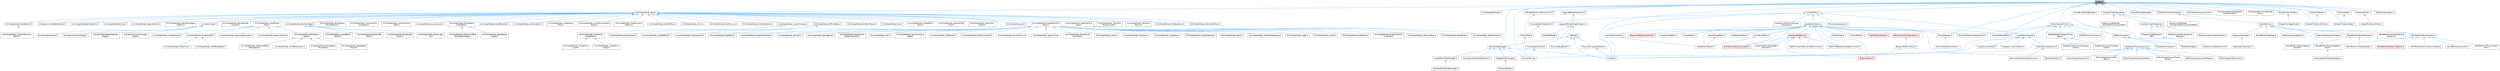 digraph "Editor.h"
{
 // INTERACTIVE_SVG=YES
 // LATEX_PDF_SIZE
  bgcolor="transparent";
  edge [fontname=Helvetica,fontsize=10,labelfontname=Helvetica,labelfontsize=10];
  node [fontname=Helvetica,fontsize=10,shape=box,height=0.2,width=0.4];
  Node1 [id="Node000001",label="Editor.h",height=0.2,width=0.4,color="gray40", fillcolor="grey60", style="filled", fontcolor="black",tooltip=" "];
  Node1 -> Node2 [id="edge1_Node000001_Node000002",dir="back",color="steelblue1",style="solid",tooltip=" "];
  Node2 [id="Node000002",label="AnimGraphNode_Base.h",height=0.2,width=0.4,color="grey40", fillcolor="white", style="filled",URL="$d0/dfb/AnimGraphNode__Base_8h.html",tooltip=" "];
  Node2 -> Node3 [id="edge2_Node000002_Node000003",dir="back",color="steelblue1",style="solid",tooltip=" "];
  Node3 [id="Node000003",label="AnimGraphNodeAlphaOptions.h",height=0.2,width=0.4,color="grey40", fillcolor="white", style="filled",URL="$d6/df6/AnimGraphNodeAlphaOptions_8h.html",tooltip=" "];
  Node2 -> Node4 [id="edge3_Node000002_Node000004",dir="back",color="steelblue1",style="solid",tooltip=" "];
  Node4 [id="Node000004",label="AnimGraphNodeBinding.h",height=0.2,width=0.4,color="grey40", fillcolor="white", style="filled",URL="$d6/d3b/AnimGraphNodeBinding_8h.html",tooltip=" "];
  Node2 -> Node5 [id="edge4_Node000002_Node000005",dir="back",color="steelblue1",style="solid",tooltip=" "];
  Node5 [id="Node000005",label="AnimGraphNode_ApplyAdditive.h",height=0.2,width=0.4,color="grey40", fillcolor="white", style="filled",URL="$da/d67/AnimGraphNode__ApplyAdditive_8h.html",tooltip=" "];
  Node2 -> Node6 [id="edge5_Node000002_Node000006",dir="back",color="steelblue1",style="solid",tooltip=" "];
  Node6 [id="Node000006",label="AnimGraphNode_ApplyMeshSpace\lAdditive.h",height=0.2,width=0.4,color="grey40", fillcolor="white", style="filled",URL="$dd/dc4/AnimGraphNode__ApplyMeshSpaceAdditive_8h.html",tooltip=" "];
  Node2 -> Node7 [id="edge6_Node000002_Node000007",dir="back",color="steelblue1",style="solid",tooltip=" "];
  Node7 [id="Node000007",label="AnimGraphNode_AssetPlayer\lBase.h",height=0.2,width=0.4,color="grey40", fillcolor="white", style="filled",URL="$d1/d4f/AnimGraphNode__AssetPlayerBase_8h.html",tooltip=" "];
  Node7 -> Node8 [id="edge7_Node000007_Node000008",dir="back",color="steelblue1",style="solid",tooltip=" "];
  Node8 [id="Node000008",label="AnimGraphNode_BlendSpace\lBase.h",height=0.2,width=0.4,color="grey40", fillcolor="white", style="filled",URL="$d7/d6d/AnimGraphNode__BlendSpaceBase_8h.html",tooltip=" "];
  Node8 -> Node9 [id="edge8_Node000008_Node000009",dir="back",color="steelblue1",style="solid",tooltip=" "];
  Node9 [id="Node000009",label="AnimGraphNode_AimOffsetLookAt.h",height=0.2,width=0.4,color="grey40", fillcolor="white", style="filled",URL="$d2/daa/AnimGraphNode__AimOffsetLookAt_8h.html",tooltip=" "];
  Node8 -> Node10 [id="edge9_Node000008_Node000010",dir="back",color="steelblue1",style="solid",tooltip=" "];
  Node10 [id="Node000010",label="AnimGraphNode_BlendSpace\lEvaluator.h",height=0.2,width=0.4,color="grey40", fillcolor="white", style="filled",URL="$d0/d5d/AnimGraphNode__BlendSpaceEvaluator_8h.html",tooltip=" "];
  Node8 -> Node11 [id="edge10_Node000008_Node000011",dir="back",color="steelblue1",style="solid",tooltip=" "];
  Node11 [id="Node000011",label="AnimGraphNode_BlendSpace\lPlayer.h",height=0.2,width=0.4,color="grey40", fillcolor="white", style="filled",URL="$d2/d22/AnimGraphNode__BlendSpacePlayer_8h.html",tooltip=" "];
  Node8 -> Node12 [id="edge11_Node000008_Node000012",dir="back",color="steelblue1",style="solid",tooltip=" "];
  Node12 [id="Node000012",label="AnimGraphNode_RotationOffset\lBlendSpace.h",height=0.2,width=0.4,color="grey40", fillcolor="white", style="filled",URL="$dc/dd5/AnimGraphNode__RotationOffsetBlendSpace_8h.html",tooltip=" "];
  Node7 -> Node13 [id="edge12_Node000007_Node000013",dir="back",color="steelblue1",style="solid",tooltip=" "];
  Node13 [id="Node000013",label="AnimGraphNode_PoseByName.h",height=0.2,width=0.4,color="grey40", fillcolor="white", style="filled",URL="$d7/d02/AnimGraphNode__PoseByName_8h.html",tooltip=" "];
  Node7 -> Node14 [id="edge13_Node000007_Node000014",dir="back",color="steelblue1",style="solid",tooltip=" "];
  Node14 [id="Node000014",label="AnimGraphNode_PoseHandler.h",height=0.2,width=0.4,color="grey40", fillcolor="white", style="filled",URL="$df/dfb/AnimGraphNode__PoseHandler_8h.html",tooltip=" "];
  Node14 -> Node15 [id="edge14_Node000014_Node000015",dir="back",color="steelblue1",style="solid",tooltip=" "];
  Node15 [id="Node000015",label="AnimGraphNode_PoseBlendNode.h",height=0.2,width=0.4,color="grey40", fillcolor="white", style="filled",URL="$de/d70/AnimGraphNode__PoseBlendNode_8h.html",tooltip=" "];
  Node14 -> Node16 [id="edge15_Node000014_Node000016",dir="back",color="steelblue1",style="solid",tooltip=" "];
  Node16 [id="Node000016",label="AnimGraphNode_PoseDriver.h",height=0.2,width=0.4,color="grey40", fillcolor="white", style="filled",URL="$d7/d7d/AnimGraphNode__PoseDriver_8h.html",tooltip=" "];
  Node7 -> Node17 [id="edge16_Node000007_Node000017",dir="back",color="steelblue1",style="solid",tooltip=" "];
  Node17 [id="Node000017",label="AnimGraphNode_SequenceEvaluator.h",height=0.2,width=0.4,color="grey40", fillcolor="white", style="filled",URL="$d1/d1c/AnimGraphNode__SequenceEvaluator_8h.html",tooltip=" "];
  Node7 -> Node18 [id="edge17_Node000007_Node000018",dir="back",color="steelblue1",style="solid",tooltip=" "];
  Node18 [id="Node000018",label="AnimGraphNode_SequencePlayer.h",height=0.2,width=0.4,color="grey40", fillcolor="white", style="filled",URL="$d2/d91/AnimGraphNode__SequencePlayer_8h.html",tooltip=" "];
  Node2 -> Node19 [id="edge18_Node000002_Node000019",dir="back",color="steelblue1",style="solid",tooltip=" "];
  Node19 [id="Node000019",label="AnimGraphNode_BlendBoneBy\lChannel.h",height=0.2,width=0.4,color="grey40", fillcolor="white", style="filled",URL="$de/da9/AnimGraphNode__BlendBoneByChannel_8h.html",tooltip=" "];
  Node2 -> Node20 [id="edge19_Node000002_Node000020",dir="back",color="steelblue1",style="solid",tooltip=" "];
  Node20 [id="Node000020",label="AnimGraphNode_BlendListBase.h",height=0.2,width=0.4,color="grey40", fillcolor="white", style="filled",URL="$d7/d20/AnimGraphNode__BlendListBase_8h.html",tooltip=" "];
  Node20 -> Node21 [id="edge20_Node000020_Node000021",dir="back",color="steelblue1",style="solid",tooltip=" "];
  Node21 [id="Node000021",label="AnimGraphNode_BlendListBy\lBool.h",height=0.2,width=0.4,color="grey40", fillcolor="white", style="filled",URL="$d9/d9d/AnimGraphNode__BlendListByBool_8h.html",tooltip=" "];
  Node20 -> Node22 [id="edge21_Node000020_Node000022",dir="back",color="steelblue1",style="solid",tooltip=" "];
  Node22 [id="Node000022",label="AnimGraphNode_BlendListBy\lEnum.h",height=0.2,width=0.4,color="grey40", fillcolor="white", style="filled",URL="$de/d60/AnimGraphNode__BlendListByEnum_8h.html",tooltip=" "];
  Node20 -> Node23 [id="edge22_Node000020_Node000023",dir="back",color="steelblue1",style="solid",tooltip=" "];
  Node23 [id="Node000023",label="AnimGraphNode_BlendListBy\lInt.h",height=0.2,width=0.4,color="grey40", fillcolor="white", style="filled",URL="$dc/df2/AnimGraphNode__BlendListByInt_8h.html",tooltip=" "];
  Node20 -> Node24 [id="edge23_Node000020_Node000024",dir="back",color="steelblue1",style="solid",tooltip=" "];
  Node24 [id="Node000024",label="AnimGraphNode_LayeredBone\lBlend.h",height=0.2,width=0.4,color="grey40", fillcolor="white", style="filled",URL="$d2/d01/AnimGraphNode__LayeredBoneBlend_8h.html",tooltip=" "];
  Node2 -> Node25 [id="edge24_Node000002_Node000025",dir="back",color="steelblue1",style="solid",tooltip=" "];
  Node25 [id="Node000025",label="AnimGraphNode_BlendSpace\lGraphBase.h",height=0.2,width=0.4,color="grey40", fillcolor="white", style="filled",URL="$d6/d44/AnimGraphNode__BlendSpaceGraphBase_8h.html",tooltip=" "];
  Node25 -> Node26 [id="edge25_Node000025_Node000026",dir="back",color="steelblue1",style="solid",tooltip=" "];
  Node26 [id="Node000026",label="AnimGraphNode_BlendSpace\lGraph.h",height=0.2,width=0.4,color="grey40", fillcolor="white", style="filled",URL="$d7/d81/AnimGraphNode__BlendSpaceGraph_8h.html",tooltip=" "];
  Node25 -> Node27 [id="edge26_Node000025_Node000027",dir="back",color="steelblue1",style="solid",tooltip=" "];
  Node27 [id="Node000027",label="AnimGraphNode_RotationOffset\lBlendSpaceGraph.h",height=0.2,width=0.4,color="grey40", fillcolor="white", style="filled",URL="$d0/d4c/AnimGraphNode__RotationOffsetBlendSpaceGraph_8h.html",tooltip=" "];
  Node2 -> Node28 [id="edge27_Node000002_Node000028",dir="back",color="steelblue1",style="solid",tooltip=" "];
  Node28 [id="Node000028",label="AnimGraphNode_BlendSpace\lSampleResult.h",height=0.2,width=0.4,color="grey40", fillcolor="white", style="filled",URL="$de/df8/AnimGraphNode__BlendSpaceSampleResult_8h.html",tooltip=" "];
  Node2 -> Node29 [id="edge28_Node000002_Node000029",dir="back",color="steelblue1",style="solid",tooltip=" "];
  Node29 [id="Node000029",label="AnimGraphNode_ComponentTo\lLocalSpace.h",height=0.2,width=0.4,color="grey40", fillcolor="white", style="filled",URL="$d1/d3f/AnimGraphNode__ComponentToLocalSpace_8h.html",tooltip=" "];
  Node2 -> Node30 [id="edge29_Node000002_Node000030",dir="back",color="steelblue1",style="solid",tooltip=" "];
  Node30 [id="Node000030",label="AnimGraphNode_CopyPoseFrom\lMesh.h",height=0.2,width=0.4,color="grey40", fillcolor="white", style="filled",URL="$d6/d71/AnimGraphNode__CopyPoseFromMesh_8h.html",tooltip=" "];
  Node2 -> Node31 [id="edge30_Node000002_Node000031",dir="back",color="steelblue1",style="solid",tooltip=" "];
  Node31 [id="Node000031",label="AnimGraphNode_CurveSource.h",height=0.2,width=0.4,color="grey40", fillcolor="white", style="filled",URL="$dc/de5/AnimGraphNode__CurveSource_8h.html",tooltip=" "];
  Node2 -> Node32 [id="edge31_Node000002_Node000032",dir="back",color="steelblue1",style="solid",tooltip=" "];
  Node32 [id="Node000032",label="AnimGraphNode_CustomProperty.h",height=0.2,width=0.4,color="grey40", fillcolor="white", style="filled",URL="$d8/d3f/AnimGraphNode__CustomProperty_8h.html",tooltip=" "];
  Node32 -> Node33 [id="edge32_Node000032_Node000033",dir="back",color="steelblue1",style="solid",tooltip=" "];
  Node33 [id="Node000033",label="AnimGraphNode_LinkedAnim\lGraphBase.h",height=0.2,width=0.4,color="grey40", fillcolor="white", style="filled",URL="$d5/de1/AnimGraphNode__LinkedAnimGraphBase_8h.html",tooltip=" "];
  Node33 -> Node34 [id="edge33_Node000033_Node000034",dir="back",color="steelblue1",style="solid",tooltip=" "];
  Node34 [id="Node000034",label="AnimGraphNode_LinkedAnim\lGraph.h",height=0.2,width=0.4,color="grey40", fillcolor="white", style="filled",URL="$da/dd5/AnimGraphNode__LinkedAnimGraph_8h.html",tooltip=" "];
  Node33 -> Node35 [id="edge34_Node000033_Node000035",dir="back",color="steelblue1",style="solid",tooltip=" "];
  Node35 [id="Node000035",label="AnimGraphNode_LinkedAnim\lLayer.h",height=0.2,width=0.4,color="grey40", fillcolor="white", style="filled",URL="$dc/d51/AnimGraphNode__LinkedAnimLayer_8h.html",tooltip=" "];
  Node2 -> Node36 [id="edge35_Node000002_Node000036",dir="back",color="steelblue1",style="solid",tooltip=" "];
  Node36 [id="Node000036",label="AnimGraphNode_DeadBlending.h",height=0.2,width=0.4,color="grey40", fillcolor="white", style="filled",URL="$d8/d73/AnimGraphNode__DeadBlending_8h.html",tooltip=" "];
  Node2 -> Node37 [id="edge36_Node000002_Node000037",dir="back",color="steelblue1",style="solid",tooltip=" "];
  Node37 [id="Node000037",label="AnimGraphNode_Inertialization.h",height=0.2,width=0.4,color="grey40", fillcolor="white", style="filled",URL="$d7/d66/AnimGraphNode__Inertialization_8h.html",tooltip=" "];
  Node2 -> Node38 [id="edge37_Node000002_Node000038",dir="back",color="steelblue1",style="solid",tooltip=" "];
  Node38 [id="Node000038",label="AnimGraphNode_LinkedInput\lPose.h",height=0.2,width=0.4,color="grey40", fillcolor="white", style="filled",URL="$d7/d8c/AnimGraphNode__LinkedInputPose_8h.html",tooltip=" "];
  Node2 -> Node39 [id="edge38_Node000002_Node000039",dir="back",color="steelblue1",style="solid",tooltip=" "];
  Node39 [id="Node000039",label="AnimGraphNode_LocalToComponent\lSpace.h",height=0.2,width=0.4,color="grey40", fillcolor="white", style="filled",URL="$d6/d01/AnimGraphNode__LocalToComponentSpace_8h.html",tooltip=" "];
  Node2 -> Node40 [id="edge39_Node000002_Node000040",dir="back",color="steelblue1",style="solid",tooltip=" "];
  Node40 [id="Node000040",label="AnimGraphNode_MakeDynamic\lAdditive.h",height=0.2,width=0.4,color="grey40", fillcolor="white", style="filled",URL="$d4/dc9/AnimGraphNode__MakeDynamicAdditive_8h.html",tooltip=" "];
  Node2 -> Node41 [id="edge40_Node000002_Node000041",dir="back",color="steelblue1",style="solid",tooltip=" "];
  Node41 [id="Node000041",label="AnimGraphNode_MeshRefPose.h",height=0.2,width=0.4,color="grey40", fillcolor="white", style="filled",URL="$d3/d58/AnimGraphNode__MeshRefPose_8h.html",tooltip=" "];
  Node2 -> Node42 [id="edge41_Node000002_Node000042",dir="back",color="steelblue1",style="solid",tooltip=" "];
  Node42 [id="Node000042",label="AnimGraphNode_Mirror.h",height=0.2,width=0.4,color="grey40", fillcolor="white", style="filled",URL="$de/d96/AnimGraphNode__Mirror_8h.html",tooltip=" "];
  Node2 -> Node43 [id="edge42_Node000002_Node000043",dir="back",color="steelblue1",style="solid",tooltip=" "];
  Node43 [id="Node000043",label="AnimGraphNode_ModifyCurve.h",height=0.2,width=0.4,color="grey40", fillcolor="white", style="filled",URL="$d5/d09/AnimGraphNode__ModifyCurve_8h.html",tooltip=" "];
  Node2 -> Node44 [id="edge43_Node000002_Node000044",dir="back",color="steelblue1",style="solid",tooltip=" "];
  Node44 [id="Node000044",label="AnimGraphNode_MultiWayBlend.h",height=0.2,width=0.4,color="grey40", fillcolor="white", style="filled",URL="$dd/dcb/AnimGraphNode__MultiWayBlend_8h.html",tooltip=" "];
  Node2 -> Node45 [id="edge44_Node000002_Node000045",dir="back",color="steelblue1",style="solid",tooltip=" "];
  Node45 [id="Node000045",label="AnimGraphNode_PoseSnapshot.h",height=0.2,width=0.4,color="grey40", fillcolor="white", style="filled",URL="$d1/d92/AnimGraphNode__PoseSnapshot_8h.html",tooltip=" "];
  Node2 -> Node46 [id="edge45_Node000002_Node000046",dir="back",color="steelblue1",style="solid",tooltip=" "];
  Node46 [id="Node000046",label="AnimGraphNode_RandomPlayer.h",height=0.2,width=0.4,color="grey40", fillcolor="white", style="filled",URL="$dc/d48/AnimGraphNode__RandomPlayer_8h.html",tooltip=" "];
  Node2 -> Node47 [id="edge46_Node000002_Node000047",dir="back",color="steelblue1",style="solid",tooltip=" "];
  Node47 [id="Node000047",label="AnimGraphNode_RefPoseBase.h",height=0.2,width=0.4,color="grey40", fillcolor="white", style="filled",URL="$d8/d34/AnimGraphNode__RefPoseBase_8h.html",tooltip=" "];
  Node47 -> Node48 [id="edge47_Node000047_Node000048",dir="back",color="steelblue1",style="solid",tooltip=" "];
  Node48 [id="Node000048",label="AnimGraphNode_IdentityPose.h",height=0.2,width=0.4,color="grey40", fillcolor="white", style="filled",URL="$d8/dac/AnimGraphNode__IdentityPose_8h.html",tooltip=" "];
  Node47 -> Node49 [id="edge48_Node000047_Node000049",dir="back",color="steelblue1",style="solid",tooltip=" "];
  Node49 [id="Node000049",label="AnimGraphNode_LocalRefPose.h",height=0.2,width=0.4,color="grey40", fillcolor="white", style="filled",URL="$df/d6f/AnimGraphNode__LocalRefPose_8h.html",tooltip=" "];
  Node47 -> Node45 [id="edge49_Node000047_Node000045",dir="back",color="steelblue1",style="solid",tooltip=" "];
  Node2 -> Node50 [id="edge50_Node000002_Node000050",dir="back",color="steelblue1",style="solid",tooltip=" "];
  Node50 [id="Node000050",label="AnimGraphNode_Root.h",height=0.2,width=0.4,color="grey40", fillcolor="white", style="filled",URL="$d2/d39/AnimGraphNode__Root_8h.html",tooltip=" "];
  Node2 -> Node51 [id="edge51_Node000002_Node000051",dir="back",color="steelblue1",style="solid",tooltip=" "];
  Node51 [id="Node000051",label="AnimGraphNode_RotateRoot\lBone.h",height=0.2,width=0.4,color="grey40", fillcolor="white", style="filled",URL="$d4/de0/AnimGraphNode__RotateRootBone_8h.html",tooltip=" "];
  Node2 -> Node52 [id="edge52_Node000002_Node000052",dir="back",color="steelblue1",style="solid",tooltip=" "];
  Node52 [id="Node000052",label="AnimGraphNode_SaveCached\lPose.h",height=0.2,width=0.4,color="grey40", fillcolor="white", style="filled",URL="$df/d5e/AnimGraphNode__SaveCachedPose_8h.html",tooltip=" "];
  Node2 -> Node53 [id="edge53_Node000002_Node000053",dir="back",color="steelblue1",style="solid",tooltip=" "];
  Node53 [id="Node000053",label="AnimGraphNode_ScaleChain\lLength.h",height=0.2,width=0.4,color="grey40", fillcolor="white", style="filled",URL="$d9/df8/AnimGraphNode__ScaleChainLength_8h.html",tooltip=" "];
  Node2 -> Node54 [id="edge54_Node000002_Node000054",dir="back",color="steelblue1",style="solid",tooltip=" "];
  Node54 [id="Node000054",label="AnimGraphNode_SkeletalControl\lBase.h",height=0.2,width=0.4,color="grey40", fillcolor="white", style="filled",URL="$d9/dff/AnimGraphNode__SkeletalControlBase_8h.html",tooltip=" "];
  Node54 -> Node55 [id="edge55_Node000054_Node000055",dir="back",color="steelblue1",style="solid",tooltip=" "];
  Node55 [id="Node000055",label="AnimGraphNode_AnimDynamics.h",height=0.2,width=0.4,color="grey40", fillcolor="white", style="filled",URL="$da/dc2/AnimGraphNode__AnimDynamics_8h.html",tooltip=" "];
  Node54 -> Node56 [id="edge56_Node000054_Node000056",dir="back",color="steelblue1",style="solid",tooltip=" "];
  Node56 [id="Node000056",label="AnimGraphNode_ApplyLimits.h",height=0.2,width=0.4,color="grey40", fillcolor="white", style="filled",URL="$dc/d36/AnimGraphNode__ApplyLimits_8h.html",tooltip=" "];
  Node54 -> Node57 [id="edge57_Node000054_Node000057",dir="back",color="steelblue1",style="solid",tooltip=" "];
  Node57 [id="Node000057",label="AnimGraphNode_BoneDriven\lController.h",height=0.2,width=0.4,color="grey40", fillcolor="white", style="filled",URL="$df/df3/AnimGraphNode__BoneDrivenController_8h.html",tooltip=" "];
  Node54 -> Node58 [id="edge58_Node000054_Node000058",dir="back",color="steelblue1",style="solid",tooltip=" "];
  Node58 [id="Node000058",label="AnimGraphNode_CCDIK.h",height=0.2,width=0.4,color="grey40", fillcolor="white", style="filled",URL="$df/d0d/AnimGraphNode__CCDIK_8h.html",tooltip=" "];
  Node54 -> Node59 [id="edge59_Node000054_Node000059",dir="back",color="steelblue1",style="solid",tooltip=" "];
  Node59 [id="Node000059",label="AnimGraphNode_Constraint.h",height=0.2,width=0.4,color="grey40", fillcolor="white", style="filled",URL="$d2/d98/AnimGraphNode__Constraint_8h.html",tooltip=" "];
  Node54 -> Node60 [id="edge60_Node000054_Node000060",dir="back",color="steelblue1",style="solid",tooltip=" "];
  Node60 [id="Node000060",label="AnimGraphNode_CopyBone.h",height=0.2,width=0.4,color="grey40", fillcolor="white", style="filled",URL="$dc/de6/AnimGraphNode__CopyBone_8h.html",tooltip=" "];
  Node54 -> Node61 [id="edge61_Node000054_Node000061",dir="back",color="steelblue1",style="solid",tooltip=" "];
  Node61 [id="Node000061",label="AnimGraphNode_CopyBoneDelta.h",height=0.2,width=0.4,color="grey40", fillcolor="white", style="filled",URL="$d8/d60/AnimGraphNode__CopyBoneDelta_8h.html",tooltip=" "];
  Node54 -> Node62 [id="edge62_Node000054_Node000062",dir="back",color="steelblue1",style="solid",tooltip=" "];
  Node62 [id="Node000062",label="AnimGraphNode_Fabrik.h",height=0.2,width=0.4,color="grey40", fillcolor="white", style="filled",URL="$d6/d79/AnimGraphNode__Fabrik_8h.html",tooltip=" "];
  Node54 -> Node63 [id="edge63_Node000054_Node000063",dir="back",color="steelblue1",style="solid",tooltip=" "];
  Node63 [id="Node000063",label="AnimGraphNode_HandIKRetargeting.h",height=0.2,width=0.4,color="grey40", fillcolor="white", style="filled",URL="$dd/dee/AnimGraphNode__HandIKRetargeting_8h.html",tooltip=" "];
  Node54 -> Node64 [id="edge64_Node000054_Node000064",dir="back",color="steelblue1",style="solid",tooltip=" "];
  Node64 [id="Node000064",label="AnimGraphNode_LegIK.h",height=0.2,width=0.4,color="grey40", fillcolor="white", style="filled",URL="$d3/d59/AnimGraphNode__LegIK_8h.html",tooltip=" "];
  Node54 -> Node65 [id="edge65_Node000054_Node000065",dir="back",color="steelblue1",style="solid",tooltip=" "];
  Node65 [id="Node000065",label="AnimGraphNode_LookAt.h",height=0.2,width=0.4,color="grey40", fillcolor="white", style="filled",URL="$dd/de3/AnimGraphNode__LookAt_8h.html",tooltip=" "];
  Node54 -> Node66 [id="edge66_Node000054_Node000066",dir="back",color="steelblue1",style="solid",tooltip=" "];
  Node66 [id="Node000066",label="AnimGraphNode_ModifyBone.h",height=0.2,width=0.4,color="grey40", fillcolor="white", style="filled",URL="$d1/d8e/AnimGraphNode__ModifyBone_8h.html",tooltip=" "];
  Node54 -> Node67 [id="edge67_Node000054_Node000067",dir="back",color="steelblue1",style="solid",tooltip=" "];
  Node67 [id="Node000067",label="AnimGraphNode_ModularVehicle\lController.h",height=0.2,width=0.4,color="grey40", fillcolor="white", style="filled",URL="$d3/d04/AnimGraphNode__ModularVehicleController_8h.html",tooltip=" "];
  Node54 -> Node68 [id="edge68_Node000054_Node000068",dir="back",color="steelblue1",style="solid",tooltip=" "];
  Node68 [id="Node000068",label="AnimGraphNode_ObserveBone.h",height=0.2,width=0.4,color="grey40", fillcolor="white", style="filled",URL="$d0/dcc/AnimGraphNode__ObserveBone_8h.html",tooltip=" "];
  Node54 -> Node69 [id="edge69_Node000054_Node000069",dir="back",color="steelblue1",style="solid",tooltip=" "];
  Node69 [id="Node000069",label="AnimGraphNode_ResetRoot.h",height=0.2,width=0.4,color="grey40", fillcolor="white", style="filled",URL="$dd/da9/AnimGraphNode__ResetRoot_8h.html",tooltip=" "];
  Node54 -> Node70 [id="edge70_Node000054_Node000070",dir="back",color="steelblue1",style="solid",tooltip=" "];
  Node70 [id="Node000070",label="AnimGraphNode_RigidBody.h",height=0.2,width=0.4,color="grey40", fillcolor="white", style="filled",URL="$d0/d05/AnimGraphNode__RigidBody_8h.html",tooltip=" "];
  Node54 -> Node71 [id="edge71_Node000054_Node000071",dir="back",color="steelblue1",style="solid",tooltip=" "];
  Node71 [id="Node000071",label="AnimGraphNode_RotationMultiplier.h",height=0.2,width=0.4,color="grey40", fillcolor="white", style="filled",URL="$d6/d16/AnimGraphNode__RotationMultiplier_8h.html",tooltip=" "];
  Node54 -> Node72 [id="edge72_Node000054_Node000072",dir="back",color="steelblue1",style="solid",tooltip=" "];
  Node72 [id="Node000072",label="AnimGraphNode_SplineIK.h",height=0.2,width=0.4,color="grey40", fillcolor="white", style="filled",URL="$d0/d7e/AnimGraphNode__SplineIK_8h.html",tooltip=" "];
  Node54 -> Node73 [id="edge73_Node000054_Node000073",dir="back",color="steelblue1",style="solid",tooltip=" "];
  Node73 [id="Node000073",label="AnimGraphNode_SpringBone.h",height=0.2,width=0.4,color="grey40", fillcolor="white", style="filled",URL="$dc/d38/AnimGraphNode__SpringBone_8h.html",tooltip=" "];
  Node54 -> Node74 [id="edge74_Node000054_Node000074",dir="back",color="steelblue1",style="solid",tooltip=" "];
  Node74 [id="Node000074",label="AnimGraphNode_StageCoach\lWheelController.h",height=0.2,width=0.4,color="grey40", fillcolor="white", style="filled",URL="$d6/dbe/AnimGraphNode__StageCoachWheelController_8h.html",tooltip=" "];
  Node54 -> Node75 [id="edge75_Node000054_Node000075",dir="back",color="steelblue1",style="solid",tooltip=" "];
  Node75 [id="Node000075",label="AnimGraphNode_Trail.h",height=0.2,width=0.4,color="grey40", fillcolor="white", style="filled",URL="$d4/d5a/AnimGraphNode__Trail_8h.html",tooltip=" "];
  Node54 -> Node76 [id="edge76_Node000054_Node000076",dir="back",color="steelblue1",style="solid",tooltip=" "];
  Node76 [id="Node000076",label="AnimGraphNode_TwistCorrective\lNode.h",height=0.2,width=0.4,color="grey40", fillcolor="white", style="filled",URL="$de/d7f/AnimGraphNode__TwistCorrectiveNode_8h.html",tooltip=" "];
  Node54 -> Node77 [id="edge77_Node000054_Node000077",dir="back",color="steelblue1",style="solid",tooltip=" "];
  Node77 [id="Node000077",label="AnimGraphNode_TwoBoneIK.h",height=0.2,width=0.4,color="grey40", fillcolor="white", style="filled",URL="$d1/dc2/AnimGraphNode__TwoBoneIK_8h.html",tooltip=" "];
  Node54 -> Node78 [id="edge78_Node000054_Node000078",dir="back",color="steelblue1",style="solid",tooltip=" "];
  Node78 [id="Node000078",label="AnimGraphNode_WheelController.h",height=0.2,width=0.4,color="grey40", fillcolor="white", style="filled",URL="$df/de4/AnimGraphNode__WheelController_8h.html",tooltip=" "];
  Node2 -> Node79 [id="edge79_Node000002_Node000079",dir="back",color="steelblue1",style="solid",tooltip=" "];
  Node79 [id="Node000079",label="AnimGraphNode_Slot.h",height=0.2,width=0.4,color="grey40", fillcolor="white", style="filled",URL="$df/d63/AnimGraphNode__Slot_8h.html",tooltip=" "];
  Node2 -> Node80 [id="edge80_Node000002_Node000080",dir="back",color="steelblue1",style="solid",tooltip=" "];
  Node80 [id="Node000080",label="AnimGraphNode_StateMachine\lBase.h",height=0.2,width=0.4,color="grey40", fillcolor="white", style="filled",URL="$dc/d11/AnimGraphNode__StateMachineBase_8h.html",tooltip=" "];
  Node80 -> Node81 [id="edge81_Node000080_Node000081",dir="back",color="steelblue1",style="solid",tooltip=" "];
  Node81 [id="Node000081",label="AnimGraphNode_StateMachine.h",height=0.2,width=0.4,color="grey40", fillcolor="white", style="filled",URL="$d9/d4d/AnimGraphNode__StateMachine_8h.html",tooltip=" "];
  Node2 -> Node82 [id="edge82_Node000002_Node000082",dir="back",color="steelblue1",style="solid",tooltip=" "];
  Node82 [id="Node000082",label="AnimGraphNode_StateResult.h",height=0.2,width=0.4,color="grey40", fillcolor="white", style="filled",URL="$d3/d7e/AnimGraphNode__StateResult_8h.html",tooltip=" "];
  Node82 -> Node83 [id="edge83_Node000082_Node000083",dir="back",color="steelblue1",style="solid",tooltip=" "];
  Node83 [id="Node000083",label="AnimGraphNode_CustomTransition\lResult.h",height=0.2,width=0.4,color="grey40", fillcolor="white", style="filled",URL="$df/d6e/AnimGraphNode__CustomTransitionResult_8h.html",tooltip=" "];
  Node2 -> Node84 [id="edge84_Node000002_Node000084",dir="back",color="steelblue1",style="solid",tooltip=" "];
  Node84 [id="Node000084",label="AnimGraphNode_Transition\lPoseEvaluator.h",height=0.2,width=0.4,color="grey40", fillcolor="white", style="filled",URL="$d8/dec/AnimGraphNode__TransitionPoseEvaluator_8h.html",tooltip=" "];
  Node2 -> Node85 [id="edge85_Node000002_Node000085",dir="back",color="steelblue1",style="solid",tooltip=" "];
  Node85 [id="Node000085",label="AnimGraphNode_Transition\lResult.h",height=0.2,width=0.4,color="grey40", fillcolor="white", style="filled",URL="$d7/d74/AnimGraphNode__TransitionResult_8h.html",tooltip=" "];
  Node2 -> Node86 [id="edge86_Node000002_Node000086",dir="back",color="steelblue1",style="solid",tooltip=" "];
  Node86 [id="Node000086",label="AnimGraphNode_TwoWayBlend.h",height=0.2,width=0.4,color="grey40", fillcolor="white", style="filled",URL="$d0/df0/AnimGraphNode__TwoWayBlend_8h.html",tooltip=" "];
  Node2 -> Node87 [id="edge87_Node000002_Node000087",dir="back",color="steelblue1",style="solid",tooltip=" "];
  Node87 [id="Node000087",label="AnimGraphNode_UseCachedPose.h",height=0.2,width=0.4,color="grey40", fillcolor="white", style="filled",URL="$d8/d30/AnimGraphNode__UseCachedPose_8h.html",tooltip=" "];
  Node2 -> Node88 [id="edge88_Node000002_Node000088",dir="back",color="steelblue1",style="solid",tooltip=" "];
  Node88 [id="Node000088",label="AnimationGraph.h",height=0.2,width=0.4,color="grey40", fillcolor="white", style="filled",URL="$df/d2e/AnimationGraph_8h.html",tooltip=" "];
  Node88 -> Node89 [id="edge89_Node000088_Node000089",dir="back",color="steelblue1",style="solid",tooltip=" "];
  Node89 [id="Node000089",label="AnimationBlendSpaceSample\lGraph.h",height=0.2,width=0.4,color="grey40", fillcolor="white", style="filled",URL="$d1/d35/AnimationBlendSpaceSampleGraph_8h.html",tooltip=" "];
  Node88 -> Node90 [id="edge90_Node000088_Node000090",dir="back",color="steelblue1",style="solid",tooltip=" "];
  Node90 [id="Node000090",label="AnimationCustomTransition\lGraph.h",height=0.2,width=0.4,color="grey40", fillcolor="white", style="filled",URL="$dc/d6c/AnimationCustomTransitionGraph_8h.html",tooltip=" "];
  Node88 -> Node91 [id="edge91_Node000088_Node000091",dir="back",color="steelblue1",style="solid",tooltip=" "];
  Node91 [id="Node000091",label="AnimationStateGraph.h",height=0.2,width=0.4,color="grey40", fillcolor="white", style="filled",URL="$d1/d71/AnimationStateGraph_8h.html",tooltip=" "];
  Node88 -> Node92 [id="edge92_Node000088_Node000092",dir="back",color="steelblue1",style="solid",tooltip=" "];
  Node92 [id="Node000092",label="AnimationTransitionGraph.h",height=0.2,width=0.4,color="grey40", fillcolor="white", style="filled",URL="$d2/d0b/AnimationTransitionGraph_8h.html",tooltip=" "];
  Node2 -> Node93 [id="edge93_Node000002_Node000093",dir="back",color="steelblue1",style="solid",tooltip=" "];
  Node93 [id="Node000093",label="K2Node_AnimNodeReference.h",height=0.2,width=0.4,color="grey40", fillcolor="white", style="filled",URL="$d2/d81/K2Node__AnimNodeReference_8h.html",tooltip=" "];
  Node1 -> Node94 [id="edge94_Node000001_Node000094",dir="back",color="steelblue1",style="solid",tooltip=" "];
  Node94 [id="Node000094",label="AnimNodeEditModes.h",height=0.2,width=0.4,color="grey40", fillcolor="white", style="filled",URL="$db/dde/AnimNodeEditModes_8h.html",tooltip=" "];
  Node1 -> Node95 [id="edge95_Node000001_Node000095",dir="back",color="steelblue1",style="solid",tooltip=" "];
  Node95 [id="Node000095",label="BookMarkTypeActions.h",height=0.2,width=0.4,color="grey40", fillcolor="white", style="filled",URL="$d0/d2f/BookMarkTypeActions_8h.html",tooltip=" "];
  Node95 -> Node96 [id="edge96_Node000095_Node000096",dir="back",color="steelblue1",style="solid",tooltip=" "];
  Node96 [id="Node000096",label="BookmarkSingleViewportActions.h",height=0.2,width=0.4,color="grey40", fillcolor="white", style="filled",URL="$d3/dd5/BookmarkSingleViewportActions_8h.html",tooltip=" "];
  Node1 -> Node97 [id="edge97_Node000001_Node000097",dir="back",color="steelblue1",style="solid",tooltip=" "];
  Node97 [id="Node000097",label="BrushBuilderDragDropOp.h",height=0.2,width=0.4,color="grey40", fillcolor="white", style="filled",URL="$d9/d56/BrushBuilderDragDropOp_8h.html",tooltip=" "];
  Node1 -> Node98 [id="edge98_Node000001_Node000098",dir="back",color="steelblue1",style="solid",tooltip=" "];
  Node98 [id="Node000098",label="DisplayClusterObjectRef.h",height=0.2,width=0.4,color="grey40", fillcolor="white", style="filled",URL="$d9/d87/DisplayClusterObjectRef_8h.html",tooltip=" "];
  Node98 -> Node99 [id="edge99_Node000098_Node000099",dir="back",color="steelblue1",style="solid",tooltip=" "];
  Node99 [id="Node000099",label="DisplayClusterRender\l_ProceduralMeshComponentRef.h",height=0.2,width=0.4,color="grey40", fillcolor="white", style="filled",URL="$da/dbe/DisplayClusterRender__ProceduralMeshComponentRef_8h.html",tooltip=" "];
  Node98 -> Node100 [id="edge100_Node000098_Node000100",dir="back",color="steelblue1",style="solid",tooltip=" "];
  Node100 [id="Node000100",label="DisplayClusterRender\l_StaticMeshComponentRef.h",height=0.2,width=0.4,color="grey40", fillcolor="white", style="filled",URL="$dd/d84/DisplayClusterRender__StaticMeshComponentRef_8h.html",tooltip=" "];
  Node98 -> Node101 [id="edge101_Node000098_Node000101",dir="back",color="steelblue1",style="solid",tooltip=" "];
  Node101 [id="Node000101",label="DisplayClusterRootActor.h",height=0.2,width=0.4,color="grey40", fillcolor="white", style="filled",URL="$d0/d41/DisplayClusterRootActor_8h.html",tooltip=" "];
  Node101 -> Node102 [id="edge102_Node000101_Node000102",dir="back",color="steelblue1",style="solid",tooltip=" "];
  Node102 [id="Node000102",label="DisplayClusterMoviePipeline\lSettings.h",height=0.2,width=0.4,color="grey40", fillcolor="white", style="filled",URL="$d7/d56/DisplayClusterMoviePipelineSettings_8h.html",tooltip=" "];
  Node101 -> Node103 [id="edge103_Node000101_Node000103",dir="back",color="steelblue1",style="solid",tooltip=" "];
  Node103 [id="Node000103",label="DisplayClusterViewportHelpers.h",height=0.2,width=0.4,color="grey40", fillcolor="white", style="filled",URL="$d6/d8b/DisplayClusterViewportHelpers_8h.html",tooltip=" "];
  Node101 -> Node104 [id="edge104_Node000101_Node000104",dir="back",color="steelblue1",style="solid",tooltip=" "];
  Node104 [id="Node000104",label="IDisplayClusterBlueprint\lAPI.h",height=0.2,width=0.4,color="grey40", fillcolor="white", style="filled",URL="$d6/dd6/IDisplayClusterBlueprintAPI_8h.html",tooltip=" "];
  Node104 -> Node105 [id="edge105_Node000104_Node000105",dir="back",color="steelblue1",style="solid",tooltip=" "];
  Node105 [id="Node000105",label="DisplayClusterBlueprintLib.h",height=0.2,width=0.4,color="grey40", fillcolor="white", style="filled",URL="$d9/d13/DisplayClusterBlueprintLib_8h.html",tooltip=" "];
  Node1 -> Node106 [id="edge106_Node000001_Node000106",dir="back",color="steelblue1",style="solid",tooltip=" "];
  Node106 [id="Node000106",label="EdModeInteractiveToolsContext.h",height=0.2,width=0.4,color="grey40", fillcolor="white", style="filled",URL="$d7/da4/EdModeInteractiveToolsContext_8h.html",tooltip=" "];
  Node106 -> Node107 [id="edge107_Node000106_Node000107",dir="back",color="steelblue1",style="solid",tooltip=" "];
  Node107 [id="Node000107",label="FractureTool.h",height=0.2,width=0.4,color="grey40", fillcolor="white", style="filled",URL="$d4/d30/FractureTool_8h.html",tooltip=" "];
  Node107 -> Node108 [id="edge108_Node000107_Node000108",dir="back",color="steelblue1",style="solid",tooltip=" "];
  Node108 [id="Node000108",label="FractureTool.cpp",height=0.2,width=0.4,color="grey40", fillcolor="white", style="filled",URL="$dc/d9a/FractureTool_8cpp.html",tooltip=" "];
  Node1 -> Node109 [id="edge109_Node000001_Node000109",dir="back",color="steelblue1",style="solid",tooltip=" "];
  Node109 [id="Node000109",label="EditorModeManager.h",height=0.2,width=0.4,color="grey40", fillcolor="white", style="filled",URL="$d9/dca/EditorModeManager_8h.html",tooltip=" "];
  Node109 -> Node110 [id="edge110_Node000109_Node000110",dir="back",color="steelblue1",style="solid",tooltip=" "];
  Node110 [id="Node000110",label="AssetEditorModeManager.h",height=0.2,width=0.4,color="grey40", fillcolor="white", style="filled",URL="$db/d83/AssetEditorModeManager_8h.html",tooltip=" "];
  Node110 -> Node111 [id="edge111_Node000110_Node000111",dir="back",color="steelblue1",style="solid",tooltip=" "];
  Node111 [id="Node000111",label="IPersonaEditorModeManager.h",height=0.2,width=0.4,color="grey40", fillcolor="white", style="filled",URL="$d7/dda/IPersonaEditorModeManager_8h.html",tooltip=" "];
  Node109 -> Node108 [id="edge112_Node000109_Node000108",dir="back",color="steelblue1",style="solid",tooltip=" "];
  Node109 -> Node112 [id="edge113_Node000109_Node000112",dir="back",color="steelblue1",style="solid",tooltip=" "];
  Node112 [id="Node000112",label="NavigationToolEditorSelection.h",height=0.2,width=0.4,color="grey40", fillcolor="white", style="filled",URL="$d8/dc1/NavigationToolEditorSelection_8h.html",tooltip=" "];
  Node109 -> Node113 [id="edge114_Node000109_Node000113",dir="back",color="steelblue1",style="solid",tooltip=" "];
  Node113 [id="Node000113",label="UnrealEd.h",height=0.2,width=0.4,color="grey40", fillcolor="white", style="filled",URL="$d2/d5f/UnrealEd_8h.html",tooltip=" "];
  Node109 -> Node114 [id="edge115_Node000109_Node000114",dir="back",color="steelblue1",style="solid",tooltip=" "];
  Node114 [id="Node000114",label="WidgetModeManager.h",height=0.2,width=0.4,color="grey40", fillcolor="white", style="filled",URL="$d7/d49/WidgetModeManager_8h.html",tooltip=" "];
  Node114 -> Node115 [id="edge116_Node000114_Node000115",dir="back",color="steelblue1",style="solid",tooltip=" "];
  Node115 [id="Node000115",label="ToolCompatible.h",height=0.2,width=0.4,color="grey40", fillcolor="white", style="filled",URL="$d4/d38/ToolCompatible_8h.html",tooltip=" "];
  Node1 -> Node116 [id="edge117_Node000001_Node000116",dir="back",color="steelblue1",style="solid",tooltip=" "];
  Node116 [id="Node000116",label="EditorViewportClient.h",height=0.2,width=0.4,color="grey40", fillcolor="white", style="filled",URL="$d4/d41/EditorViewportClient_8h.html",tooltip=" "];
  Node116 -> Node117 [id="edge118_Node000116_Node000117",dir="back",color="steelblue1",style="solid",tooltip=" "];
  Node117 [id="Node000117",label="AnimationEditorViewportClient.h",height=0.2,width=0.4,color="grey40", fillcolor="white", style="filled",URL="$d1/d45/AnimationEditorViewportClient_8h.html",tooltip=" "];
  Node116 -> Node118 [id="edge119_Node000116_Node000118",dir="back",color="steelblue1",style="solid",tooltip=" "];
  Node118 [id="Node000118",label="DataflowEditorViewportClient\lBase.h",height=0.2,width=0.4,color="grey40", fillcolor="white", style="filled",URL="$d8/ddd/DataflowEditorViewportClientBase_8h.html",tooltip=" "];
  Node118 -> Node119 [id="edge120_Node000118_Node000119",dir="back",color="steelblue1",style="solid",tooltip=" "];
  Node119 [id="Node000119",label="DataflowConstructionViewport\lClient.h",height=0.2,width=0.4,color="grey40", fillcolor="white", style="filled",URL="$d5/da1/DataflowConstructionViewportClient_8h.html",tooltip=" "];
  Node118 -> Node120 [id="edge121_Node000118_Node000120",dir="back",color="steelblue1",style="solid",tooltip=" "];
  Node120 [id="Node000120",label="DataflowSimulationViewport\lClient.h",height=0.2,width=0.4,color="grey40", fillcolor="white", style="filled",URL="$da/d6a/DataflowSimulationViewportClient_8h.html",tooltip=" "];
  Node116 -> Node121 [id="edge122_Node000116_Node000121",dir="back",color="steelblue1",style="solid",tooltip=" "];
  Node121 [id="Node000121",label="ISCSEditorCustomization.h",height=0.2,width=0.4,color="grey40", fillcolor="white", style="filled",URL="$de/d19/ISCSEditorCustomization_8h.html",tooltip=" "];
  Node116 -> Node122 [id="edge123_Node000116_Node000122",dir="back",color="steelblue1",style="solid",tooltip=" "];
  Node122 [id="Node000122",label="LevelEditorViewport.h",height=0.2,width=0.4,color="grey40", fillcolor="white", style="filled",URL="$d4/ddf/LevelEditorViewport_8h.html",tooltip=" "];
  Node122 -> Node95 [id="edge124_Node000122_Node000095",dir="back",color="steelblue1",style="solid",tooltip=" "];
  Node122 -> Node123 [id="edge125_Node000122_Node000123",dir="back",color="steelblue1",style="solid",tooltip=" "];
  Node123 [id="Node000123",label="DragTool_BoxSelect.h",height=0.2,width=0.4,color="grey40", fillcolor="white", style="filled",URL="$da/dbf/DragTool__BoxSelect_8h.html",tooltip=" "];
  Node122 -> Node124 [id="edge126_Node000122_Node000124",dir="back",color="steelblue1",style="solid",tooltip=" "];
  Node124 [id="Node000124",label="DragTool_FrustumSelect.h",height=0.2,width=0.4,color="grey40", fillcolor="white", style="filled",URL="$db/de7/DragTool__FrustumSelect_8h.html",tooltip=" "];
  Node122 -> Node108 [id="edge127_Node000122_Node000108",dir="back",color="steelblue1",style="solid",tooltip=" "];
  Node122 -> Node113 [id="edge128_Node000122_Node000113",dir="back",color="steelblue1",style="solid",tooltip=" "];
  Node116 -> Node125 [id="edge129_Node000116_Node000125",dir="back",color="steelblue1",style="solid",tooltip=" "];
  Node125 [id="Node000125",label="SEditorViewport.h",height=0.2,width=0.4,color="grey40", fillcolor="white", style="filled",URL="$dd/de0/SEditorViewport_8h.html",tooltip=" "];
  Node125 -> Node126 [id="edge130_Node000125_Node000126",dir="back",color="steelblue1",style="solid",tooltip=" "];
  Node126 [id="Node000126",label="AssetEditorViewportLayout.h",height=0.2,width=0.4,color="grey40", fillcolor="white", style="filled",URL="$df/d46/AssetEditorViewportLayout_8h.html",tooltip=" "];
  Node126 -> Node127 [id="edge131_Node000126_Node000127",dir="back",color="steelblue1",style="solid",tooltip=" "];
  Node127 [id="Node000127",label="BaseAssetToolkit.h",height=0.2,width=0.4,color="grey40", fillcolor="white", style="filled",URL="$d4/d85/BaseAssetToolkit_8h.html",tooltip=" "];
  Node126 -> Node128 [id="edge132_Node000126_Node000128",dir="back",color="steelblue1",style="solid",tooltip=" "];
  Node128 [id="Node000128",label="EditorViewportLayout2x2.h",height=0.2,width=0.4,color="grey40", fillcolor="white", style="filled",URL="$df/dbd/EditorViewportLayout2x2_8h.html",tooltip=" "];
  Node126 -> Node129 [id="edge133_Node000126_Node000129",dir="back",color="steelblue1",style="solid",tooltip=" "];
  Node129 [id="Node000129",label="EditorViewportLayoutFour\lPanes.h",height=0.2,width=0.4,color="grey40", fillcolor="white", style="filled",URL="$d4/d84/EditorViewportLayoutFourPanes_8h.html",tooltip=" "];
  Node126 -> Node130 [id="edge134_Node000126_Node000130",dir="back",color="steelblue1",style="solid",tooltip=" "];
  Node130 [id="Node000130",label="EditorViewportLayoutOnePane.h",height=0.2,width=0.4,color="grey40", fillcolor="white", style="filled",URL="$d2/da6/EditorViewportLayoutOnePane_8h.html",tooltip=" "];
  Node126 -> Node131 [id="edge135_Node000126_Node000131",dir="back",color="steelblue1",style="solid",tooltip=" "];
  Node131 [id="Node000131",label="EditorViewportLayoutThree\lPanes.h",height=0.2,width=0.4,color="grey40", fillcolor="white", style="filled",URL="$d2/d25/EditorViewportLayoutThreePanes_8h.html",tooltip=" "];
  Node126 -> Node132 [id="edge136_Node000126_Node000132",dir="back",color="steelblue1",style="solid",tooltip=" "];
  Node132 [id="Node000132",label="EditorViewportLayoutTwoPanes.h",height=0.2,width=0.4,color="grey40", fillcolor="white", style="filled",URL="$dc/d66/EditorViewportLayoutTwoPanes_8h.html",tooltip=" "];
  Node126 -> Node133 [id="edge137_Node000126_Node000133",dir="back",color="steelblue1",style="solid",tooltip=" "];
  Node133 [id="Node000133",label="EditorViewportTabContent.h",height=0.2,width=0.4,color="grey40", fillcolor="white", style="filled",URL="$d9/da4/EditorViewportTabContent_8h.html",tooltip=" "];
  Node125 -> Node134 [id="edge138_Node000125_Node000134",dir="back",color="steelblue1",style="solid",tooltip=" "];
  Node134 [id="Node000134",label="SAssetEditorViewport.h",height=0.2,width=0.4,color="grey40", fillcolor="white", style="filled",URL="$df/d5a/SAssetEditorViewport_8h.html",tooltip=" "];
  Node125 -> Node135 [id="edge139_Node000125_Node000135",dir="back",color="steelblue1",style="solid",tooltip=" "];
  Node135 [id="Node000135",label="SSkeletonWidget.h",height=0.2,width=0.4,color="grey40", fillcolor="white", style="filled",URL="$dd/da7/SSkeletonWidget_8h.html",tooltip=" "];
  Node116 -> Node135 [id="edge140_Node000116_Node000135",dir="back",color="steelblue1",style="solid",tooltip=" "];
  Node116 -> Node113 [id="edge141_Node000116_Node000113",dir="back",color="steelblue1",style="solid",tooltip=" "];
  Node116 -> Node136 [id="edge142_Node000116_Node000136",dir="back",color="steelblue1",style="solid",tooltip=" "];
  Node136 [id="Node000136",label="UnrealEdSharedPCH.h",height=0.2,width=0.4,color="grey40", fillcolor="white", style="filled",URL="$d1/de6/UnrealEdSharedPCH_8h.html",tooltip=" "];
  Node1 -> Node137 [id="edge143_Node000001_Node000137",dir="back",color="steelblue1",style="solid",tooltip=" "];
  Node137 [id="Node000137",label="ExportTextDragDropOp.h",height=0.2,width=0.4,color="grey40", fillcolor="white", style="filled",URL="$de/d5c/ExportTextDragDropOp_8h.html",tooltip=" "];
  Node1 -> Node138 [id="edge144_Node000001_Node000138",dir="back",color="steelblue1",style="solid",tooltip=" "];
  Node138 [id="Node000138",label="ExternalDirtyActorsTracker.h",height=0.2,width=0.4,color="grey40", fillcolor="white", style="filled",URL="$db/d89/ExternalDirtyActorsTracker_8h.html",tooltip=" "];
  Node138 -> Node139 [id="edge145_Node000138_Node000139",dir="back",color="steelblue1",style="solid",tooltip=" "];
  Node139 [id="Node000139",label="WorldPartition.h",height=0.2,width=0.4,color="grey40", fillcolor="white", style="filled",URL="$de/d1e/WorldPartition_8h.html",tooltip=" "];
  Node139 -> Node140 [id="edge146_Node000139_Node000140",dir="back",color="steelblue1",style="solid",tooltip=" "];
  Node140 [id="Node000140",label="DataLayerLoadingPolicy.h",height=0.2,width=0.4,color="grey40", fillcolor="white", style="filled",URL="$d4/d49/DataLayerLoadingPolicy_8h.html",tooltip=" "];
  Node139 -> Node141 [id="edge147_Node000139_Node000141",dir="back",color="steelblue1",style="solid",tooltip=" "];
  Node141 [id="Node000141",label="DataLayerManager.h",height=0.2,width=0.4,color="grey40", fillcolor="white", style="filled",URL="$de/d96/DataLayerManager_8h.html",tooltip=" "];
  Node141 -> Node142 [id="edge148_Node000141_Node000142",dir="back",color="steelblue1",style="solid",tooltip=" "];
  Node142 [id="Node000142",label="DataLayerSubsystem.h",height=0.2,width=0.4,color="grey40", fillcolor="white", style="filled",URL="$d2/d5d/DataLayerSubsystem_8h.html",tooltip=" "];
  Node139 -> Node143 [id="edge149_Node000139_Node000143",dir="back",color="steelblue1",style="solid",tooltip=" "];
  Node143 [id="Node000143",label="ExternalDataLayerManager.h",height=0.2,width=0.4,color="grey40", fillcolor="white", style="filled",URL="$d3/d7d/ExternalDataLayerManager_8h.html",tooltip=" "];
  Node139 -> Node144 [id="edge150_Node000139_Node000144",dir="back",color="steelblue1",style="solid",tooltip=" "];
  Node144 [id="Node000144",label="WorldPartitionBuilderHelpers.h",height=0.2,width=0.4,color="grey40", fillcolor="white", style="filled",URL="$db/dc0/WorldPartitionBuilderHelpers_8h.html",tooltip=" "];
  Node144 -> Node145 [id="edge151_Node000144_Node000145",dir="back",color="steelblue1",style="solid",tooltip=" "];
  Node145 [id="Node000145",label="WorldPartitionHLODsBuilder.h",height=0.2,width=0.4,color="grey40", fillcolor="white", style="filled",URL="$d3/d76/WorldPartitionHLODsBuilder_8h.html",tooltip=" "];
  Node144 -> Node146 [id="edge152_Node000144_Node000146",dir="back",color="steelblue1",style="solid",tooltip=" "];
  Node146 [id="Node000146",label="WorldPartitionStaticLighting\lBuilder.h",height=0.2,width=0.4,color="grey40", fillcolor="white", style="filled",URL="$d7/dfd/WorldPartitionStaticLightingBuilder_8h.html",tooltip=" "];
  Node139 -> Node147 [id="edge153_Node000139_Node000147",dir="back",color="steelblue1",style="solid",tooltip=" "];
  Node147 [id="Node000147",label="WorldPartitionLevelStreaming\lDynamic.h",height=0.2,width=0.4,color="grey40", fillcolor="white", style="filled",URL="$d4/d21/WorldPartitionLevelStreamingDynamic_8h.html",tooltip=" "];
  Node139 -> Node148 [id="edge154_Node000139_Node000148",dir="back",color="steelblue1",style="solid",tooltip=" "];
  Node148 [id="Node000148",label="WorldPartitionRuntimeHash.h",height=0.2,width=0.4,color="grey40", fillcolor="white", style="filled",URL="$d9/df1/WorldPartitionRuntimeHash_8h.html",tooltip=" "];
  Node148 -> Node149 [id="edge155_Node000148_Node000149",dir="back",color="steelblue1",style="solid",tooltip=" "];
  Node149 [id="Node000149",label="WorldPartitionConvertCommandlet.h",height=0.2,width=0.4,color="grey40", fillcolor="white", style="filled",URL="$db/d15/WorldPartitionConvertCommandlet_8h.html",tooltip=" "];
  Node148 -> Node150 [id="edge156_Node000148_Node000150",dir="back",color="steelblue1",style="solid",tooltip=" "];
  Node150 [id="Node000150",label="WorldPartitionConverter.h",height=0.2,width=0.4,color="grey40", fillcolor="white", style="filled",URL="$dc/df8/WorldPartitionConverter_8h.html",tooltip=" "];
  Node148 -> Node151 [id="edge157_Node000148_Node000151",dir="back",color="steelblue1",style="solid",tooltip=" "];
  Node151 [id="Node000151",label="WorldPartitionRuntimeHash\lSet.h",height=0.2,width=0.4,color="grey40", fillcolor="white", style="filled",URL="$d7/d94/WorldPartitionRuntimeHashSet_8h.html",tooltip=" "];
  Node148 -> Node152 [id="edge158_Node000148_Node000152",dir="back",color="steelblue1",style="solid",tooltip=" "];
  Node152 [id="Node000152",label="WorldPartitionRuntimeSpatial\lHash.h",height=0.2,width=0.4,color="grey40", fillcolor="white", style="filled",URL="$da/dbe/WorldPartitionRuntimeSpatialHash_8h.html",tooltip=" "];
  Node152 -> Node153 [id="edge159_Node000152_Node000153",dir="back",color="steelblue1",style="solid",tooltip=" "];
  Node153 [id="Node000153",label="RuntimeSpatialHashGridHelper.h",height=0.2,width=0.4,color="grey40", fillcolor="white", style="filled",URL="$d8/d05/RuntimeSpatialHashGridHelper_8h.html",tooltip=" "];
  Node148 -> Node154 [id="edge160_Node000148_Node000154",dir="back",color="steelblue1",style="solid",tooltip=" "];
  Node154 [id="Node000154",label="WorldPartitionStreamingPolicy.h",height=0.2,width=0.4,color="red", fillcolor="#FFF0F0", style="filled",URL="$d8/d37/WorldPartitionStreamingPolicy_8h.html",tooltip=" "];
  Node139 -> Node152 [id="edge161_Node000139_Node000152",dir="back",color="steelblue1",style="solid",tooltip=" "];
  Node139 -> Node156 [id="edge162_Node000139_Node000156",dir="back",color="steelblue1",style="solid",tooltip=" "];
  Node156 [id="Node000156",label="WorldPartitionSettings.h",height=0.2,width=0.4,color="grey40", fillcolor="white", style="filled",URL="$de/d7a/WorldPartitionSettings_8h.html",tooltip=" "];
  Node1 -> Node108 [id="edge163_Node000001_Node000108",dir="back",color="steelblue1",style="solid",tooltip=" "];
  Node1 -> Node157 [id="edge164_Node000001_Node000157",dir="back",color="steelblue1",style="solid",tooltip=" "];
  Node157 [id="Node000157",label="GameModeInfoCustomizer.h",height=0.2,width=0.4,color="grey40", fillcolor="white", style="filled",URL="$d5/df3/GameModeInfoCustomizer_8h.html",tooltip=" "];
  Node1 -> Node158 [id="edge165_Node000001_Node000158",dir="back",color="steelblue1",style="solid",tooltip=" "];
  Node158 [id="Node000158",label="LegacyEdModeInterfaces.h",height=0.2,width=0.4,color="grey40", fillcolor="white", style="filled",URL="$da/d0a/LegacyEdModeInterfaces_8h.html",tooltip=" "];
  Node158 -> Node159 [id="edge166_Node000158_Node000159",dir="back",color="steelblue1",style="solid",tooltip=" "];
  Node159 [id="Node000159",label="LegacyEdModeWidgetHelpers.h",height=0.2,width=0.4,color="grey40", fillcolor="white", style="filled",URL="$da/dc8/LegacyEdModeWidgetHelpers_8h.html",tooltip=" "];
  Node159 -> Node160 [id="edge167_Node000159_Node000160",dir="back",color="steelblue1",style="solid",tooltip=" "];
  Node160 [id="Node000160",label="DefaultEdMode.h",height=0.2,width=0.4,color="grey40", fillcolor="white", style="filled",URL="$dc/db7/DefaultEdMode_8h.html",tooltip=" "];
  Node159 -> Node161 [id="edge168_Node000159_Node000161",dir="back",color="steelblue1",style="solid",tooltip=" "];
  Node161 [id="Node000161",label="EdMode.h",height=0.2,width=0.4,color="grey40", fillcolor="white", style="filled",URL="$d9/d84/EdMode_8h.html",tooltip=" "];
  Node161 -> Node109 [id="edge169_Node000161_Node000109",dir="back",color="steelblue1",style="solid",tooltip=" "];
  Node161 -> Node162 [id="edge170_Node000161_Node000162",dir="back",color="steelblue1",style="solid",tooltip=" "];
  Node162 [id="Node000162",label="PhysicsDebugMode.h",height=0.2,width=0.4,color="grey40", fillcolor="white", style="filled",URL="$d5/dd9/PhysicsDebugMode_8h.html",tooltip=" "];
  Node161 -> Node163 [id="edge171_Node000161_Node000163",dir="back",color="steelblue1",style="solid",tooltip=" "];
  Node163 [id="Node000163",label="PhysicsManipulationMode.h",height=0.2,width=0.4,color="grey40", fillcolor="white", style="filled",URL="$d5/de0/PhysicsManipulationMode_8h.html",tooltip=" "];
  Node163 -> Node113 [id="edge172_Node000163_Node000113",dir="back",color="steelblue1",style="solid",tooltip=" "];
  Node161 -> Node113 [id="edge173_Node000161_Node000113",dir="back",color="steelblue1",style="solid",tooltip=" "];
  Node159 -> Node164 [id="edge174_Node000159_Node000164",dir="back",color="steelblue1",style="solid",tooltip=" "];
  Node164 [id="Node000164",label="FractureEditorMode.h",height=0.2,width=0.4,color="grey40", fillcolor="white", style="filled",URL="$d2/d73/FractureEditorMode_8h.html",tooltip=" "];
  Node164 -> Node108 [id="edge175_Node000164_Node000108",dir="back",color="steelblue1",style="solid",tooltip=" "];
  Node1 -> Node165 [id="edge176_Node000001_Node000165",dir="back",color="steelblue1",style="solid",tooltip=" "];
  Node165 [id="Node000165",label="MovieSceneDirectorBlueprint\lConditionUtils.h",height=0.2,width=0.4,color="grey40", fillcolor="white", style="filled",URL="$d4/d8a/MovieSceneDirectorBlueprintConditionUtils_8h.html",tooltip=" "];
  Node1 -> Node166 [id="edge177_Node000001_Node000166",dir="back",color="steelblue1",style="solid",tooltip=" "];
  Node166 [id="Node000166",label="MovieSceneDynamicBinding\lUtils.h",height=0.2,width=0.4,color="grey40", fillcolor="white", style="filled",URL="$df/dce/MovieSceneDynamicBindingUtils_8h.html",tooltip=" "];
  Node1 -> Node167 [id="edge178_Node000001_Node000167",dir="back",color="steelblue1",style="solid",tooltip=" "];
  Node167 [id="Node000167",label="PersonaModule.h",height=0.2,width=0.4,color="grey40", fillcolor="white", style="filled",URL="$de/d74/PersonaModule_8h.html",tooltip=" "];
  Node167 -> Node168 [id="edge179_Node000167_Node000168",dir="back",color="steelblue1",style="solid",tooltip=" "];
  Node168 [id="Node000168",label="PersonaToolMenuContext.h",height=0.2,width=0.4,color="grey40", fillcolor="white", style="filled",URL="$d6/d6c/PersonaToolMenuContext_8h.html",tooltip=" "];
  Node1 -> Node169 [id="edge180_Node000001_Node000169",dir="back",color="steelblue1",style="solid",tooltip=" "];
  Node169 [id="Node000169",label="SGraphPinNumSlider.h",height=0.2,width=0.4,color="grey40", fillcolor="white", style="filled",URL="$d5/d00/SGraphPinNumSlider_8h.html",tooltip=" "];
  Node169 -> Node170 [id="edge181_Node000169_Node000170",dir="back",color="steelblue1",style="solid",tooltip=" "];
  Node170 [id="Node000170",label="SGraphPinIntegerSlider.h",height=0.2,width=0.4,color="grey40", fillcolor="white", style="filled",URL="$da/d60/SGraphPinIntegerSlider_8h.html",tooltip=" "];
  Node1 -> Node171 [id="edge182_Node000001_Node000171",dir="back",color="steelblue1",style="solid",tooltip=" "];
  Node171 [id="Node000171",label="SGraphPinVector2DSlider.h",height=0.2,width=0.4,color="grey40", fillcolor="white", style="filled",URL="$d7/d05/SGraphPinVector2DSlider_8h.html",tooltip=" "];
  Node1 -> Node172 [id="edge183_Node000001_Node000172",dir="back",color="steelblue1",style="solid",tooltip=" "];
  Node172 [id="Node000172",label="SGraphPinVectorSlider.h",height=0.2,width=0.4,color="grey40", fillcolor="white", style="filled",URL="$dc/d38/SGraphPinVectorSlider_8h.html",tooltip=" "];
  Node1 -> Node173 [id="edge184_Node000001_Node000173",dir="back",color="steelblue1",style="solid",tooltip=" "];
  Node173 [id="Node000173",label="SVector2DSlider.h",height=0.2,width=0.4,color="grey40", fillcolor="white", style="filled",URL="$de/d67/SVector2DSlider_8h.html",tooltip=" "];
  Node173 -> Node171 [id="edge185_Node000173_Node000171",dir="back",color="steelblue1",style="solid",tooltip=" "];
  Node1 -> Node174 [id="edge186_Node000001_Node000174",dir="back",color="steelblue1",style="solid",tooltip=" "];
  Node174 [id="Node000174",label="SVector4Slider.h",height=0.2,width=0.4,color="grey40", fillcolor="white", style="filled",URL="$d4/dec/SVector4Slider_8h.html",tooltip=" "];
  Node174 -> Node175 [id="edge187_Node000174_Node000175",dir="back",color="steelblue1",style="solid",tooltip=" "];
  Node175 [id="Node000175",label="SGraphPinVector4Slider.h",height=0.2,width=0.4,color="grey40", fillcolor="white", style="filled",URL="$d9/db8/SGraphPinVector4Slider_8h.html",tooltip=" "];
  Node1 -> Node176 [id="edge188_Node000001_Node000176",dir="back",color="steelblue1",style="solid",tooltip=" "];
  Node176 [id="Node000176",label="SVectorSlider.h",height=0.2,width=0.4,color="grey40", fillcolor="white", style="filled",URL="$d2/db5/SVectorSlider_8h.html",tooltip=" "];
  Node176 -> Node172 [id="edge189_Node000176_Node000172",dir="back",color="steelblue1",style="solid",tooltip=" "];
  Node1 -> Node177 [id="edge190_Node000001_Node000177",dir="back",color="steelblue1",style="solid",tooltip=" "];
  Node177 [id="Node000177",label="SubTrackEditorBase.h",height=0.2,width=0.4,color="grey40", fillcolor="white", style="filled",URL="$db/d33/SubTrackEditorBase_8h.html",tooltip=" "];
  Node1 -> Node113 [id="edge191_Node000001_Node000113",dir="back",color="steelblue1",style="solid",tooltip=" "];
  Node1 -> Node178 [id="edge192_Node000001_Node000178",dir="back",color="steelblue1",style="solid",tooltip=" "];
  Node178 [id="Node000178",label="UnrealEdMisc.h",height=0.2,width=0.4,color="grey40", fillcolor="white", style="filled",URL="$da/d70/UnrealEdMisc_8h.html",tooltip=" "];
  Node178 -> Node179 [id="edge193_Node000178_Node000179",dir="back",color="steelblue1",style="solid",tooltip=" "];
  Node179 [id="Node000179",label="AssetEditorToolkit.h",height=0.2,width=0.4,color="grey40", fillcolor="white", style="filled",URL="$d9/d8b/AssetEditorToolkit_8h.html",tooltip=" "];
  Node179 -> Node117 [id="edge194_Node000179_Node000117",dir="back",color="steelblue1",style="solid",tooltip=" "];
  Node179 -> Node180 [id="edge195_Node000179_Node000180",dir="back",color="steelblue1",style="solid",tooltip=" "];
  Node180 [id="Node000180",label="AudioEditorModule.h",height=0.2,width=0.4,color="grey40", fillcolor="white", style="filled",URL="$d4/d28/AudioEditorModule_8h.html",tooltip=" "];
  Node179 -> Node127 [id="edge196_Node000179_Node000127",dir="back",color="steelblue1",style="solid",tooltip=" "];
  Node179 -> Node181 [id="edge197_Node000179_Node000181",dir="back",color="steelblue1",style="solid",tooltip=" "];
  Node181 [id="Node000181",label="BlueprintEditor.h",height=0.2,width=0.4,color="red", fillcolor="#FFF0F0", style="filled",URL="$df/d7d/BlueprintEditor_8h.html",tooltip=" "];
  Node179 -> Node194 [id="edge198_Node000179_Node000194",dir="back",color="steelblue1",style="solid",tooltip=" "];
  Node194 [id="Node000194",label="BlueprintEditorModule.h",height=0.2,width=0.4,color="grey40", fillcolor="white", style="filled",URL="$df/d39/BlueprintEditorModule_8h.html",tooltip=" "];
  Node194 -> Node181 [id="edge199_Node000194_Node000181",dir="back",color="steelblue1",style="solid",tooltip=" "];
  Node179 -> Node195 [id="edge200_Node000179_Node000195",dir="back",color="steelblue1",style="solid",tooltip=" "];
  Node195 [id="Node000195",label="BlueprintEditorSharedTab\lFactories.h",height=0.2,width=0.4,color="grey40", fillcolor="white", style="filled",URL="$d3/d15/BlueprintEditorSharedTabFactories_8h.html",tooltip=" "];
  Node179 -> Node196 [id="edge201_Node000179_Node000196",dir="back",color="steelblue1",style="solid",tooltip=" "];
  Node196 [id="Node000196",label="FindInGraph.h",height=0.2,width=0.4,color="grey40", fillcolor="white", style="filled",URL="$de/d36/FindInGraph_8h.html",tooltip=" "];
  Node179 -> Node197 [id="edge202_Node000179_Node000197",dir="back",color="steelblue1",style="solid",tooltip=" "];
  Node197 [id="Node000197",label="FractureEditor.h",height=0.2,width=0.4,color="grey40", fillcolor="white", style="filled",URL="$db/df2/FractureEditor_8h.html",tooltip=" "];
  Node179 -> Node198 [id="edge203_Node000179_Node000198",dir="back",color="steelblue1",style="solid",tooltip=" "];
  Node198 [id="Node000198",label="ISoundClassEditor.h",height=0.2,width=0.4,color="grey40", fillcolor="white", style="filled",URL="$de/db1/ISoundClassEditor_8h.html",tooltip=" "];
  Node198 -> Node180 [id="edge204_Node000198_Node000180",dir="back",color="steelblue1",style="solid",tooltip=" "];
  Node179 -> Node199 [id="edge205_Node000179_Node000199",dir="back",color="steelblue1",style="solid",tooltip=" "];
  Node199 [id="Node000199",label="ISoundCueEditor.h",height=0.2,width=0.4,color="grey40", fillcolor="white", style="filled",URL="$d6/d6a/ISoundCueEditor_8h.html",tooltip=" "];
  Node199 -> Node180 [id="edge206_Node000199_Node000180",dir="back",color="steelblue1",style="solid",tooltip=" "];
  Node179 -> Node200 [id="edge207_Node000179_Node000200",dir="back",color="steelblue1",style="solid",tooltip=" "];
  Node200 [id="Node000200",label="ISoundSubmixEditor.h",height=0.2,width=0.4,color="grey40", fillcolor="white", style="filled",URL="$dd/dca/ISoundSubmixEditor_8h.html",tooltip=" "];
  Node200 -> Node180 [id="edge208_Node000200_Node000180",dir="back",color="steelblue1",style="solid",tooltip=" "];
  Node179 -> Node167 [id="edge209_Node000179_Node000167",dir="back",color="steelblue1",style="solid",tooltip=" "];
  Node179 -> Node201 [id="edge210_Node000179_Node000201",dir="back",color="steelblue1",style="solid",tooltip=" "];
  Node201 [id="Node000201",label="RigVMCompilerResultsTabSummoner.h",height=0.2,width=0.4,color="grey40", fillcolor="white", style="filled",URL="$dd/d05/RigVMCompilerResultsTabSummoner_8h.html",tooltip=" "];
  Node179 -> Node202 [id="edge211_Node000179_Node000202",dir="back",color="steelblue1",style="solid",tooltip=" "];
  Node202 [id="Node000202",label="RigVMEditorModule.h",height=0.2,width=0.4,color="red", fillcolor="#FFF0F0", style="filled",URL="$df/d47/RigVMEditorModule_8h.html",tooltip=" "];
  Node179 -> Node208 [id="edge212_Node000179_Node000208",dir="back",color="steelblue1",style="solid",tooltip=" "];
  Node208 [id="Node000208",label="RigVMFindReferencesTabSummoner.h",height=0.2,width=0.4,color="grey40", fillcolor="white", style="filled",URL="$d5/d7d/RigVMFindReferencesTabSummoner_8h.html",tooltip=" "];
  Node179 -> Node209 [id="edge213_Node000179_Node000209",dir="back",color="steelblue1",style="solid",tooltip=" "];
  Node209 [id="Node000209",label="SequencerEditorViewModel.h",height=0.2,width=0.4,color="red", fillcolor="#FFF0F0", style="filled",URL="$da/d57/SequencerEditorViewModel_8h.html",tooltip=" "];
  Node179 -> Node219 [id="edge214_Node000179_Node000219",dir="back",color="steelblue1",style="solid",tooltip=" "];
  Node219 [id="Node000219",label="SimpleAssetEditor.h",height=0.2,width=0.4,color="grey40", fillcolor="white", style="filled",URL="$da/d6e/SimpleAssetEditor_8h.html",tooltip=" "];
  Node179 -> Node220 [id="edge215_Node000179_Node000220",dir="back",color="steelblue1",style="solid",tooltip=" "];
  Node220 [id="Node000220",label="UAssetEditor.h",height=0.2,width=0.4,color="grey40", fillcolor="white", style="filled",URL="$da/dda/UAssetEditor_8h.html",tooltip=" "];
  Node179 -> Node221 [id="edge216_Node000179_Node000221",dir="back",color="steelblue1",style="solid",tooltip=" "];
  Node221 [id="Node000221",label="UMGEditorModule.h",height=0.2,width=0.4,color="grey40", fillcolor="white", style="filled",URL="$db/d6a/UMGEditorModule_8h.html",tooltip=" "];
  Node179 -> Node136 [id="edge217_Node000179_Node000136",dir="back",color="steelblue1",style="solid",tooltip=" "];
  Node179 -> Node222 [id="edge218_Node000179_Node000222",dir="back",color="steelblue1",style="solid",tooltip=" "];
  Node222 [id="Node000222",label="WorkflowCentricApplication.h",height=0.2,width=0.4,color="red", fillcolor="#FFF0F0", style="filled",URL="$dc/dc7/WorkflowCentricApplication_8h.html",tooltip=" "];
  Node222 -> Node194 [id="edge219_Node000222_Node000194",dir="back",color="steelblue1",style="solid",tooltip=" "];
  Node179 -> Node225 [id="edge220_Node000179_Node000225",dir="back",color="steelblue1",style="solid",tooltip=" "];
  Node225 [id="Node000225",label="WorkflowTabFactory.h",height=0.2,width=0.4,color="red", fillcolor="#FFF0F0", style="filled",URL="$d9/dfb/WorkflowTabFactory_8h.html",tooltip=" "];
  Node225 -> Node181 [id="edge221_Node000225_Node000181",dir="back",color="steelblue1",style="solid",tooltip=" "];
  Node225 -> Node195 [id="edge222_Node000225_Node000195",dir="back",color="steelblue1",style="solid",tooltip=" "];
  Node225 -> Node201 [id="edge223_Node000225_Node000201",dir="back",color="steelblue1",style="solid",tooltip=" "];
  Node225 -> Node208 [id="edge224_Node000225_Node000208",dir="back",color="steelblue1",style="solid",tooltip=" "];
  Node225 -> Node232 [id="edge225_Node000225_Node000232",dir="back",color="steelblue1",style="solid",tooltip=" "];
  Node232 [id="Node000232",label="WorkflowUObjectDocuments.h",height=0.2,width=0.4,color="red", fillcolor="#FFF0F0", style="filled",URL="$d1/db5/WorkflowUObjectDocuments_8h.html",tooltip=" "];
  Node179 -> Node232 [id="edge226_Node000179_Node000232",dir="back",color="steelblue1",style="solid",tooltip=" "];
  Node178 -> Node234 [id="edge227_Node000178_Node000234",dir="back",color="steelblue1",style="solid",tooltip=" "];
  Node234 [id="Node000234",label="DisplayClusterPreviewShare\lComponent.h",height=0.2,width=0.4,color="grey40", fillcolor="white", style="filled",URL="$d0/d2c/DisplayClusterPreviewShareComponent_8h.html",tooltip=" "];
  Node178 -> Node235 [id="edge228_Node000178_Node000235",dir="back",color="steelblue1",style="solid",tooltip=" "];
  Node235 [id="Node000235",label="FractureEditorModeToolkit.h",height=0.2,width=0.4,color="grey40", fillcolor="white", style="filled",URL="$da/d01/FractureEditorModeToolkit_8h.html",tooltip=" "];
  Node235 -> Node107 [id="edge229_Node000235_Node000107",dir="back",color="steelblue1",style="solid",tooltip=" "];
  Node178 -> Node122 [id="edge230_Node000178_Node000122",dir="back",color="steelblue1",style="solid",tooltip=" "];
  Node178 -> Node113 [id="edge231_Node000178_Node000113",dir="back",color="steelblue1",style="solid",tooltip=" "];
  Node178 -> Node236 [id="edge232_Node000178_Node000236",dir="back",color="steelblue1",style="solid",tooltip=" "];
  Node236 [id="Node000236",label="VPScoutingSubsystem.h",height=0.2,width=0.4,color="grey40", fillcolor="white", style="filled",URL="$df/d2a/VPScoutingSubsystem_8h.html",tooltip=" "];
  Node1 -> Node136 [id="edge233_Node000001_Node000136",dir="back",color="steelblue1",style="solid",tooltip=" "];
}
